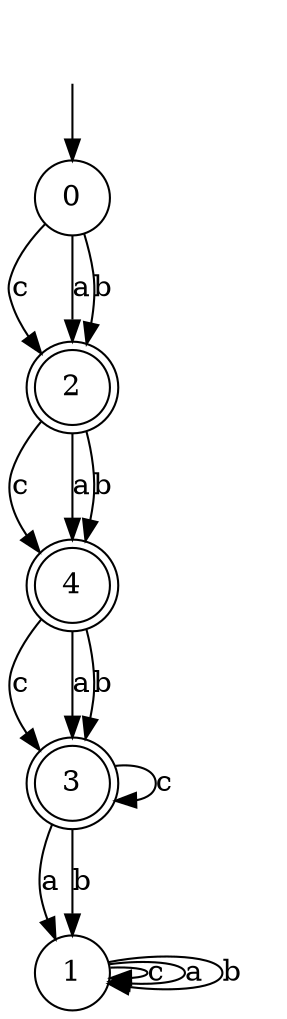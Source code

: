 digraph g {
__start [label=""shape=none]
	0[shape="circle" label="0"]
	1[shape="circle" label="1"]
	2[shape="doublecircle" label="2"]
	3[shape="doublecircle" label="3"]
	4[shape="doublecircle" label="4"]
__start -> 0
	0->2 [label="c"]
	0->2 [label="a"]
	0->2 [label="b"]
	1->1 [label="c"]
	1->1 [label="a"]
	1->1 [label="b"]
	2->4 [label="c"]
	2->4 [label="a"]
	2->4 [label="b"]
	3->3 [label="c"]
	3->1 [label="a"]
	3->1 [label="b"]
	4->3 [label="c"]
	4->3 [label="a"]
	4->3 [label="b"]
}